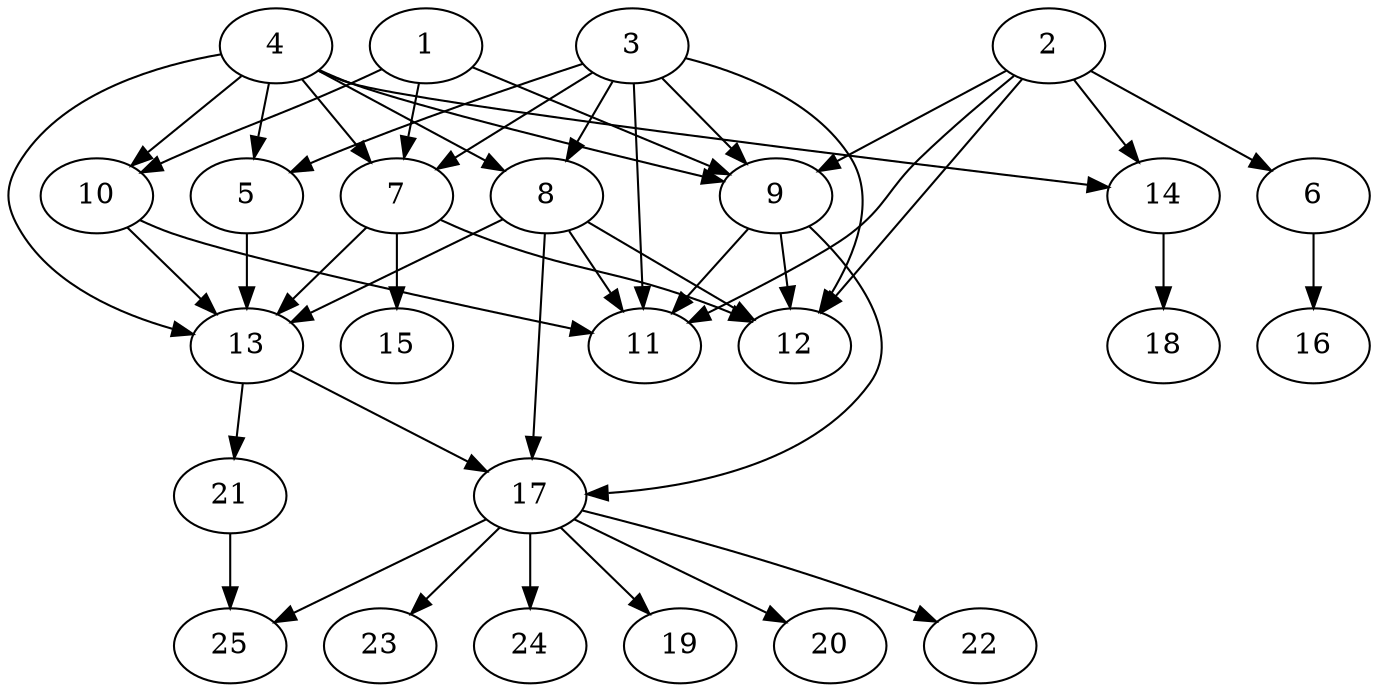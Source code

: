 // DAG automatically generated by daggen at Tue Jul 18 11:30:58 2017
// ./daggen --dot -n 25 --fat 0.5 --regular 0.2 --density 0.8 --jump 2 
digraph G {
  1 [size="1733281572", alpha="0.02"]
  1 -> 7 [size ="33554432"]
  1 -> 9 [size ="33554432"]
  1 -> 10 [size ="33554432"]
  2 [size="68719476736", alpha="0.00"]
  2 -> 6 [size ="134217728"]
  2 -> 9 [size ="134217728"]
  2 -> 11 [size ="134217728"]
  2 -> 12 [size ="134217728"]
  2 -> 14 [size ="134217728"]
  3 [size="28991029248", alpha="0.14"]
  3 -> 5 [size ="75497472"]
  3 -> 7 [size ="75497472"]
  3 -> 8 [size ="75497472"]
  3 -> 9 [size ="75497472"]
  3 -> 11 [size ="75497472"]
  3 -> 12 [size ="75497472"]
  4 [size="357188471874", alpha="0.19"]
  4 -> 5 [size ="411041792"]
  4 -> 7 [size ="411041792"]
  4 -> 8 [size ="411041792"]
  4 -> 9 [size ="411041792"]
  4 -> 10 [size ="411041792"]
  4 -> 13 [size ="411041792"]
  4 -> 14 [size ="411041792"]
  5 [size="368293445632", alpha="0.14"]
  5 -> 13 [size ="411041792"]
  6 [size="782757789696", alpha="0.02"]
  6 -> 16 [size ="679477248"]
  7 [size="105904482894", alpha="0.03"]
  7 -> 12 [size ="75497472"]
  7 -> 13 [size ="75497472"]
  7 -> 15 [size ="75497472"]
  8 [size="8393929409", alpha="0.01"]
  8 -> 11 [size ="838860800"]
  8 -> 12 [size ="838860800"]
  8 -> 13 [size ="838860800"]
  8 -> 17 [size ="838860800"]
  9 [size="42916675454", alpha="0.01"]
  9 -> 11 [size ="679477248"]
  9 -> 12 [size ="679477248"]
  9 -> 17 [size ="679477248"]
  10 [size="10423847269", alpha="0.14"]
  10 -> 11 [size ="301989888"]
  10 -> 13 [size ="301989888"]
  11 [size="68719476736", alpha="0.18"]
  12 [size="996377507", alpha="0.12"]
  13 [size="700701976209", alpha="0.16"]
  13 -> 17 [size ="838860800"]
  13 -> 21 [size ="838860800"]
  14 [size="628500785016", alpha="0.20"]
  14 -> 18 [size ="536870912"]
  15 [size="368293445632", alpha="0.12"]
  16 [size="8589934592", alpha="0.17"]
  17 [size="1692866696", alpha="0.11"]
  17 -> 19 [size ="33554432"]
  17 -> 20 [size ="33554432"]
  17 -> 22 [size ="33554432"]
  17 -> 23 [size ="33554432"]
  17 -> 24 [size ="33554432"]
  17 -> 25 [size ="33554432"]
  18 [size="8009746564", alpha="0.10"]
  19 [size="231928233984", alpha="0.10"]
  20 [size="8589934592", alpha="0.01"]
  21 [size="378635093304", alpha="0.09"]
  21 -> 25 [size ="536870912"]
  22 [size="8589934592", alpha="0.12"]
  23 [size="21895652314", alpha="0.15"]
  24 [size="22349732513", alpha="0.14"]
  25 [size="14316475792", alpha="0.16"]
}
